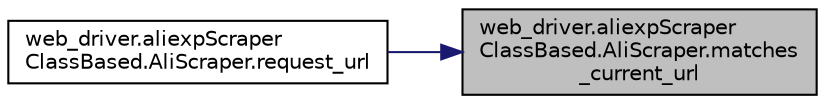 digraph "web_driver.aliexpScraperClassBased.AliScraper.matches_current_url"
{
 // LATEX_PDF_SIZE
  edge [fontname="Helvetica",fontsize="10",labelfontname="Helvetica",labelfontsize="10"];
  node [fontname="Helvetica",fontsize="10",shape=record];
  rankdir="RL";
  Node1 [label="web_driver.aliexpScraper\lClassBased.AliScraper.matches\l_current_url",height=0.2,width=0.4,color="black", fillcolor="grey75", style="filled", fontcolor="black",tooltip=" "];
  Node1 -> Node2 [dir="back",color="midnightblue",fontsize="10",style="solid",fontname="Helvetica"];
  Node2 [label="web_driver.aliexpScraper\lClassBased.AliScraper.request_url",height=0.2,width=0.4,color="black", fillcolor="white", style="filled",URL="$d0/d8b/classweb__driver_1_1aliexp_scraper_class_based_1_1_ali_scraper_a47c092f14615856435c45163087eb521.html#a47c092f14615856435c45163087eb521",tooltip=" "];
}
